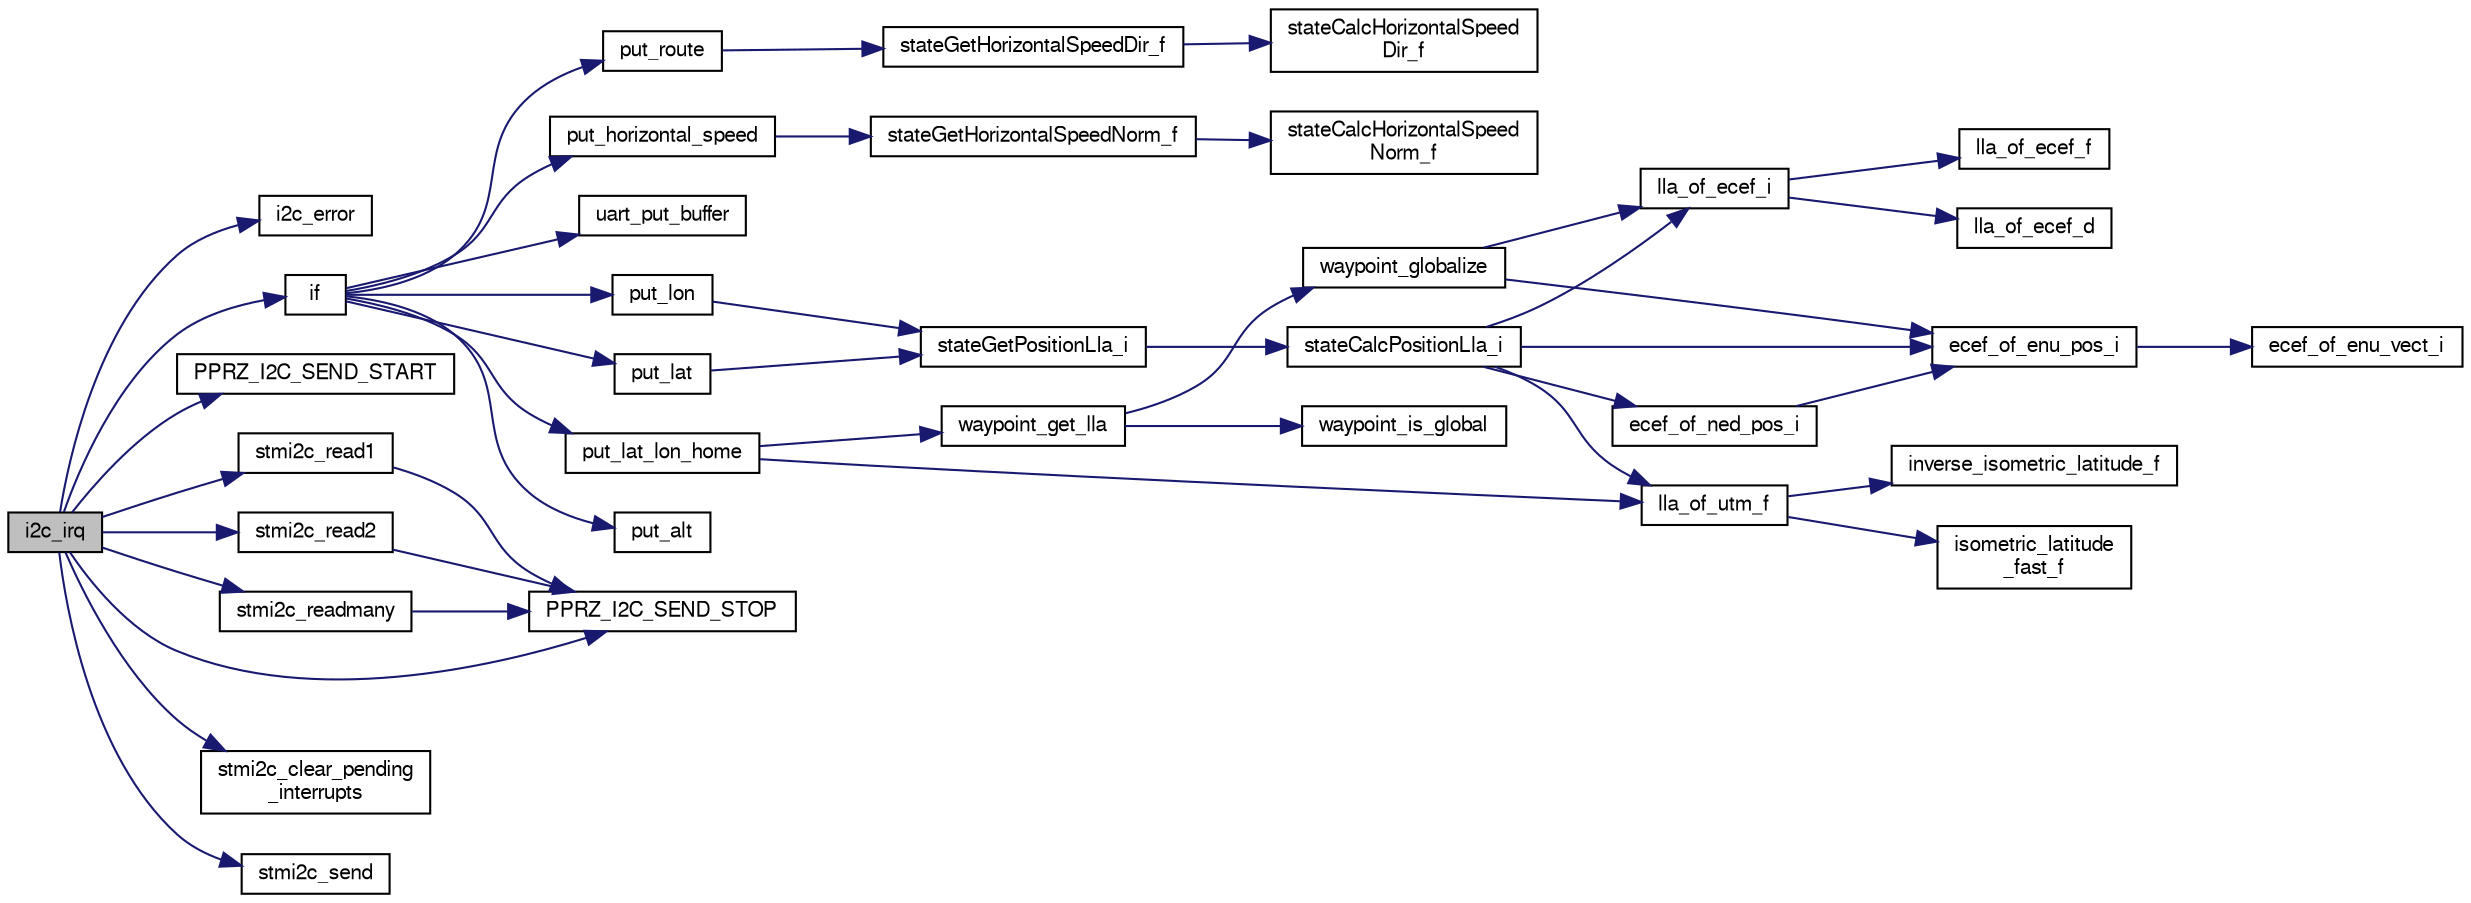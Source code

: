 digraph "i2c_irq"
{
  edge [fontname="FreeSans",fontsize="10",labelfontname="FreeSans",labelfontsize="10"];
  node [fontname="FreeSans",fontsize="10",shape=record];
  rankdir="LR";
  Node1 [label="i2c_irq",height=0.2,width=0.4,color="black", fillcolor="grey75", style="filled", fontcolor="black"];
  Node1 -> Node2 [color="midnightblue",fontsize="10",style="solid",fontname="FreeSans"];
  Node2 [label="i2c_error",height=0.2,width=0.4,color="black", fillcolor="white", style="filled",URL="$stm32_2mcu__periph_2i2c__arch_8c.html#a33e9f35552e7f38ecce63213ae59221e"];
  Node1 -> Node3 [color="midnightblue",fontsize="10",style="solid",fontname="FreeSans"];
  Node3 [label="if",height=0.2,width=0.4,color="black", fillcolor="white", style="filled",URL="$e__identification__fr_8c.html#a92cffae21318c1d983c63f3afa2a8d87"];
  Node3 -> Node4 [color="midnightblue",fontsize="10",style="solid",fontname="FreeSans"];
  Node4 [label="put_lat",height=0.2,width=0.4,color="black", fillcolor="white", style="filled",URL="$e__identification__fr_8c.html#abe4d49e345383266eb45de2d01dc9998"];
  Node4 -> Node5 [color="midnightblue",fontsize="10",style="solid",fontname="FreeSans"];
  Node5 [label="stateGetPositionLla_i",height=0.2,width=0.4,color="black", fillcolor="white", style="filled",URL="$group__state__position.html#ga99473409b740a26c0e2b9a5bd8e9defb",tooltip="Get position in LLA coordinates (int). "];
  Node5 -> Node6 [color="midnightblue",fontsize="10",style="solid",fontname="FreeSans"];
  Node6 [label="stateCalcPositionLla_i",height=0.2,width=0.4,color="black", fillcolor="white", style="filled",URL="$group__state__position.html#gad0fedf046f198eace06305e56fc7a0f8",tooltip="Calculate LLA (int) from any other available representation. "];
  Node6 -> Node7 [color="midnightblue",fontsize="10",style="solid",fontname="FreeSans"];
  Node7 [label="lla_of_ecef_i",height=0.2,width=0.4,color="black", fillcolor="white", style="filled",URL="$group__math__geodetic__int.html#gaea47a32071c2427f895fcb1df32c4e23",tooltip="Convert a ECEF to LLA. "];
  Node7 -> Node8 [color="midnightblue",fontsize="10",style="solid",fontname="FreeSans"];
  Node8 [label="lla_of_ecef_f",height=0.2,width=0.4,color="black", fillcolor="white", style="filled",URL="$pprz__geodetic__float_8c.html#adecd186d51b41b09f0cad928c0d2f68e"];
  Node7 -> Node9 [color="midnightblue",fontsize="10",style="solid",fontname="FreeSans"];
  Node9 [label="lla_of_ecef_d",height=0.2,width=0.4,color="black", fillcolor="white", style="filled",URL="$group__math__geodetic__double.html#ga9d3464ccabcd97db9fb4e1c7d25dfe16"];
  Node6 -> Node10 [color="midnightblue",fontsize="10",style="solid",fontname="FreeSans"];
  Node10 [label="lla_of_utm_f",height=0.2,width=0.4,color="black", fillcolor="white", style="filled",URL="$pprz__geodetic__float_8c.html#a30c2e47ec9a898079c04e8b08496b455"];
  Node10 -> Node11 [color="midnightblue",fontsize="10",style="solid",fontname="FreeSans"];
  Node11 [label="isometric_latitude\l_fast_f",height=0.2,width=0.4,color="black", fillcolor="white", style="filled",URL="$pprz__geodetic__float_8c.html#a21ea1b369f7d4abd984fb89c488dde24"];
  Node10 -> Node12 [color="midnightblue",fontsize="10",style="solid",fontname="FreeSans"];
  Node12 [label="inverse_isometric_latitude_f",height=0.2,width=0.4,color="black", fillcolor="white", style="filled",URL="$pprz__geodetic__float_8c.html#a28b6e05c87f50f1e5290e36407095fb6"];
  Node6 -> Node13 [color="midnightblue",fontsize="10",style="solid",fontname="FreeSans"];
  Node13 [label="ecef_of_ned_pos_i",height=0.2,width=0.4,color="black", fillcolor="white", style="filled",URL="$group__math__geodetic__int.html#gaf92579b72a2adb1aaac73fae89553fca",tooltip="Convert a local NED position to ECEF. "];
  Node13 -> Node14 [color="midnightblue",fontsize="10",style="solid",fontname="FreeSans"];
  Node14 [label="ecef_of_enu_pos_i",height=0.2,width=0.4,color="black", fillcolor="white", style="filled",URL="$group__math__geodetic__int.html#gaaeff7441301129ca712e828b9b4f474e",tooltip="Convert a local ENU position to ECEF. "];
  Node14 -> Node15 [color="midnightblue",fontsize="10",style="solid",fontname="FreeSans"];
  Node15 [label="ecef_of_enu_vect_i",height=0.2,width=0.4,color="black", fillcolor="white", style="filled",URL="$group__math__geodetic__int.html#gaabe6e63048c95afdffdd4a581dc5f2b8",tooltip="Rotate a vector from ENU to ECEF. "];
  Node6 -> Node14 [color="midnightblue",fontsize="10",style="solid",fontname="FreeSans"];
  Node3 -> Node16 [color="midnightblue",fontsize="10",style="solid",fontname="FreeSans"];
  Node16 [label="put_lon",height=0.2,width=0.4,color="black", fillcolor="white", style="filled",URL="$e__identification__fr_8c.html#a58d75f9f286ae788eb5a93131c69b9cf"];
  Node16 -> Node5 [color="midnightblue",fontsize="10",style="solid",fontname="FreeSans"];
  Node3 -> Node17 [color="midnightblue",fontsize="10",style="solid",fontname="FreeSans"];
  Node17 [label="put_alt",height=0.2,width=0.4,color="black", fillcolor="white", style="filled",URL="$e__identification__fr_8c.html#af46aee3f4ea5943261ce0a748645d5ab"];
  Node3 -> Node18 [color="midnightblue",fontsize="10",style="solid",fontname="FreeSans"];
  Node18 [label="put_lat_lon_home",height=0.2,width=0.4,color="black", fillcolor="white", style="filled",URL="$e__identification__fr_8c.html#ab86f66c5c2a551aabe930fff3a5120d3"];
  Node18 -> Node10 [color="midnightblue",fontsize="10",style="solid",fontname="FreeSans"];
  Node18 -> Node19 [color="midnightblue",fontsize="10",style="solid",fontname="FreeSans"];
  Node19 [label="waypoint_get_lla",height=0.2,width=0.4,color="black", fillcolor="white", style="filled",URL="$subsystems_2navigation_2waypoints_8c.html#a2ed9112b04893275873729d03176f490",tooltip="Get LLA coordinates of waypoint. "];
  Node19 -> Node20 [color="midnightblue",fontsize="10",style="solid",fontname="FreeSans"];
  Node20 [label="waypoint_is_global",height=0.2,width=0.4,color="black", fillcolor="white", style="filled",URL="$subsystems_2navigation_2waypoints_8c.html#a4f584367219ec09db0e1df24c85e7a1b"];
  Node19 -> Node21 [color="midnightblue",fontsize="10",style="solid",fontname="FreeSans"];
  Node21 [label="waypoint_globalize",height=0.2,width=0.4,color="black", fillcolor="white", style="filled",URL="$subsystems_2navigation_2waypoints_8c.html#a10acece8582506367e9e9df3694bf31b",tooltip="update global LLA coordinates from its ENU coordinates "];
  Node21 -> Node14 [color="midnightblue",fontsize="10",style="solid",fontname="FreeSans"];
  Node21 -> Node7 [color="midnightblue",fontsize="10",style="solid",fontname="FreeSans"];
  Node3 -> Node22 [color="midnightblue",fontsize="10",style="solid",fontname="FreeSans"];
  Node22 [label="put_route",height=0.2,width=0.4,color="black", fillcolor="white", style="filled",URL="$e__identification__fr_8c.html#ad697ac22d1fafd997a6033c81aac40c9"];
  Node22 -> Node23 [color="midnightblue",fontsize="10",style="solid",fontname="FreeSans"];
  Node23 [label="stateGetHorizontalSpeedDir_f",height=0.2,width=0.4,color="black", fillcolor="white", style="filled",URL="$group__state__velocity.html#ga6f8b83126a235daea584aa9ce97f7fac",tooltip="Get dir of horizontal ground speed (float). "];
  Node23 -> Node24 [color="midnightblue",fontsize="10",style="solid",fontname="FreeSans"];
  Node24 [label="stateCalcHorizontalSpeed\lDir_f",height=0.2,width=0.4,color="black", fillcolor="white", style="filled",URL="$group__state__velocity.html#gad9b7b6ea39d5a4ee3e824f97204c4bb5"];
  Node3 -> Node25 [color="midnightblue",fontsize="10",style="solid",fontname="FreeSans"];
  Node25 [label="put_horizontal_speed",height=0.2,width=0.4,color="black", fillcolor="white", style="filled",URL="$e__identification__fr_8c.html#ad38b113b8c749a0ad70f3226ce4be6c8"];
  Node25 -> Node26 [color="midnightblue",fontsize="10",style="solid",fontname="FreeSans"];
  Node26 [label="stateGetHorizontalSpeedNorm_f",height=0.2,width=0.4,color="black", fillcolor="white", style="filled",URL="$group__state__velocity.html#ga1396b84069296dc0353f25281a472c08",tooltip="Get norm of horizontal ground speed (float). "];
  Node26 -> Node27 [color="midnightblue",fontsize="10",style="solid",fontname="FreeSans"];
  Node27 [label="stateCalcHorizontalSpeed\lNorm_f",height=0.2,width=0.4,color="black", fillcolor="white", style="filled",URL="$group__state__velocity.html#ga990849172b82f2e3bc1ab9da2395c9c4"];
  Node3 -> Node28 [color="midnightblue",fontsize="10",style="solid",fontname="FreeSans"];
  Node28 [label="uart_put_buffer",height=0.2,width=0.4,color="black", fillcolor="white", style="filled",URL="$chibios_2mcu__periph_2uart__arch_8c.html#aafe5af02ef8bf915fcd76d39896174a3",tooltip="Uart transmit buffer implementation. "];
  Node1 -> Node29 [color="midnightblue",fontsize="10",style="solid",fontname="FreeSans"];
  Node29 [label="PPRZ_I2C_SEND_START",height=0.2,width=0.4,color="black", fillcolor="white", style="filled",URL="$stm32_2mcu__periph_2i2c__arch_8c.html#a24b4322c949865119cad583ec9e390af"];
  Node1 -> Node30 [color="midnightblue",fontsize="10",style="solid",fontname="FreeSans"];
  Node30 [label="PPRZ_I2C_SEND_STOP",height=0.2,width=0.4,color="black", fillcolor="white", style="filled",URL="$stm32_2mcu__periph_2i2c__arch_8c.html#a388523ab234700b11b04fe8b810d0642"];
  Node1 -> Node31 [color="midnightblue",fontsize="10",style="solid",fontname="FreeSans"];
  Node31 [label="stmi2c_clear_pending\l_interrupts",height=0.2,width=0.4,color="black", fillcolor="white", style="filled",URL="$stm32_2mcu__periph_2i2c__arch_8c.html#ac2377954c7646851c205a117c65686b2"];
  Node1 -> Node32 [color="midnightblue",fontsize="10",style="solid",fontname="FreeSans"];
  Node32 [label="stmi2c_read1",height=0.2,width=0.4,color="black", fillcolor="white", style="filled",URL="$stm32_2mcu__periph_2i2c__arch_8c.html#a11ecde7c6886706edcb76c6190fc2218"];
  Node32 -> Node30 [color="midnightblue",fontsize="10",style="solid",fontname="FreeSans"];
  Node1 -> Node33 [color="midnightblue",fontsize="10",style="solid",fontname="FreeSans"];
  Node33 [label="stmi2c_read2",height=0.2,width=0.4,color="black", fillcolor="white", style="filled",URL="$stm32_2mcu__periph_2i2c__arch_8c.html#aeb7a802ff0a0f20d4799074071714846"];
  Node33 -> Node30 [color="midnightblue",fontsize="10",style="solid",fontname="FreeSans"];
  Node1 -> Node34 [color="midnightblue",fontsize="10",style="solid",fontname="FreeSans"];
  Node34 [label="stmi2c_readmany",height=0.2,width=0.4,color="black", fillcolor="white", style="filled",URL="$stm32_2mcu__periph_2i2c__arch_8c.html#adae4775f2b00a92a80db113d15ecefe9"];
  Node34 -> Node30 [color="midnightblue",fontsize="10",style="solid",fontname="FreeSans"];
  Node1 -> Node35 [color="midnightblue",fontsize="10",style="solid",fontname="FreeSans"];
  Node35 [label="stmi2c_send",height=0.2,width=0.4,color="black", fillcolor="white", style="filled",URL="$stm32_2mcu__periph_2i2c__arch_8c.html#a326070999b86b4e79164a2a31031469e"];
}
